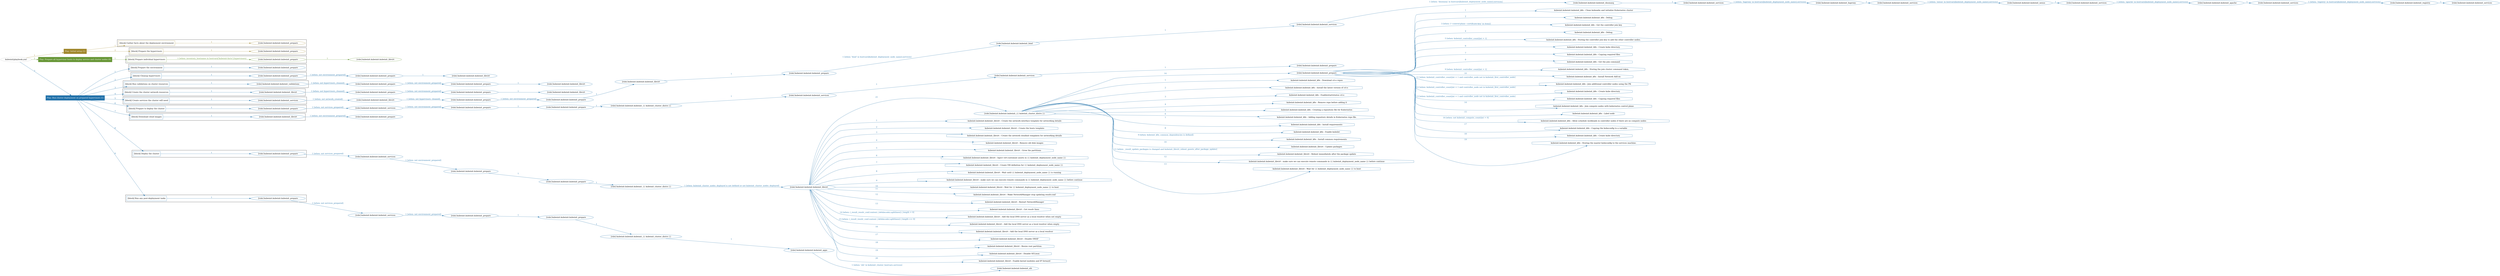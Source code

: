 digraph {
	graph [concentrate=true ordering=in rankdir=LR ratio=fill]
	edge [esep=5 sep=10]
	"kubeinit/playbook.yml" [id=root_node style=dotted]
	play_80ca789e [label="Play: Initial setup (1)" color="#a0872c" fontcolor="#ffffff" id=play_80ca789e shape=box style=filled tooltip=localhost]
	"kubeinit/playbook.yml" -> play_80ca789e [label="1 " color="#a0872c" fontcolor="#a0872c" id=edge_9203c8aa labeltooltip="1 " tooltip="1 "]
	subgraph "kubeinit.kubeinit.kubeinit_prepare" {
		role_d8a72003 [label="[role] kubeinit.kubeinit.kubeinit_prepare" color="#a0872c" id=role_d8a72003 tooltip="kubeinit.kubeinit.kubeinit_prepare"]
	}
	subgraph "kubeinit.kubeinit.kubeinit_prepare" {
		role_ed62eb3b [label="[role] kubeinit.kubeinit.kubeinit_prepare" color="#a0872c" id=role_ed62eb3b tooltip="kubeinit.kubeinit.kubeinit_prepare"]
	}
	subgraph "Play: Initial setup (1)" {
		play_80ca789e -> block_0e4f50cf [label=1 color="#a0872c" fontcolor="#a0872c" id=edge_ad7ae4ea labeltooltip=1 tooltip=1]
		subgraph cluster_block_0e4f50cf {
			block_0e4f50cf [label="[block] Gather facts about the deployment environment" color="#a0872c" id=block_0e4f50cf labeltooltip="Gather facts about the deployment environment" shape=box tooltip="Gather facts about the deployment environment"]
			block_0e4f50cf -> role_d8a72003 [label="1 " color="#a0872c" fontcolor="#a0872c" id=edge_6a31cb5a labeltooltip="1 " tooltip="1 "]
		}
		play_80ca789e -> block_a494d506 [label=2 color="#a0872c" fontcolor="#a0872c" id=edge_f9d05a27 labeltooltip=2 tooltip=2]
		subgraph cluster_block_a494d506 {
			block_a494d506 [label="[block] Prepare the hypervisors" color="#a0872c" id=block_a494d506 labeltooltip="Prepare the hypervisors" shape=box tooltip="Prepare the hypervisors"]
			block_a494d506 -> role_ed62eb3b [label="1 " color="#a0872c" fontcolor="#a0872c" id=edge_b83c82b6 labeltooltip="1 " tooltip="1 "]
		}
	}
	play_a50ec07d [label="Play: Prepare all hypervisor hosts to deploy service and cluster nodes (0)" color="#679636" fontcolor="#ffffff" id=play_a50ec07d shape=box style=filled tooltip="Play: Prepare all hypervisor hosts to deploy service and cluster nodes (0)"]
	"kubeinit/playbook.yml" -> play_a50ec07d [label="2 " color="#679636" fontcolor="#679636" id=edge_af4cff98 labeltooltip="2 " tooltip="2 "]
	subgraph "kubeinit.kubeinit.kubeinit_libvirt" {
		role_b09dcfb4 [label="[role] kubeinit.kubeinit.kubeinit_libvirt" color="#679636" id=role_b09dcfb4 tooltip="kubeinit.kubeinit.kubeinit_libvirt"]
	}
	subgraph "kubeinit.kubeinit.kubeinit_prepare" {
		role_9dcbbef5 [label="[role] kubeinit.kubeinit.kubeinit_prepare" color="#679636" id=role_9dcbbef5 tooltip="kubeinit.kubeinit.kubeinit_prepare"]
		role_9dcbbef5 -> role_b09dcfb4 [label="1 " color="#679636" fontcolor="#679636" id=edge_af568b86 labeltooltip="1 " tooltip="1 "]
	}
	subgraph "Play: Prepare all hypervisor hosts to deploy service and cluster nodes (0)" {
		play_a50ec07d -> block_b7e7ba92 [label=1 color="#679636" fontcolor="#679636" id=edge_5c079e4f labeltooltip=1 tooltip=1]
		subgraph cluster_block_b7e7ba92 {
			block_b7e7ba92 [label="[block] Prepare individual hypervisors" color="#679636" id=block_b7e7ba92 labeltooltip="Prepare individual hypervisors" shape=box tooltip="Prepare individual hypervisors"]
			block_b7e7ba92 -> role_9dcbbef5 [label="1 [when: inventory_hostname in hostvars['kubeinit-facts'].hypervisors]" color="#679636" fontcolor="#679636" id=edge_bd2ad2d6 labeltooltip="1 [when: inventory_hostname in hostvars['kubeinit-facts'].hypervisors]" tooltip="1 [when: inventory_hostname in hostvars['kubeinit-facts'].hypervisors]"]
		}
	}
	play_7e6f5dec [label="Play: Run cluster deployment on prepared hypervisors (1)" color="#2272aa" fontcolor="#ffffff" id=play_7e6f5dec shape=box style=filled tooltip=localhost]
	"kubeinit/playbook.yml" -> play_7e6f5dec [label="3 " color="#2272aa" fontcolor="#2272aa" id=edge_1351bc73 labeltooltip="3 " tooltip="3 "]
	subgraph "kubeinit.kubeinit.kubeinit_prepare" {
		role_46ca828c [label="[role] kubeinit.kubeinit.kubeinit_prepare" color="#2272aa" id=role_46ca828c tooltip="kubeinit.kubeinit.kubeinit_prepare"]
	}
	subgraph "kubeinit.kubeinit.kubeinit_libvirt" {
		role_7959ee69 [label="[role] kubeinit.kubeinit.kubeinit_libvirt" color="#2272aa" id=role_7959ee69 tooltip="kubeinit.kubeinit.kubeinit_libvirt"]
	}
	subgraph "kubeinit.kubeinit.kubeinit_prepare" {
		role_6780b07d [label="[role] kubeinit.kubeinit.kubeinit_prepare" color="#2272aa" id=role_6780b07d tooltip="kubeinit.kubeinit.kubeinit_prepare"]
		role_6780b07d -> role_7959ee69 [label="1 " color="#2272aa" fontcolor="#2272aa" id=edge_993d324e labeltooltip="1 " tooltip="1 "]
	}
	subgraph "kubeinit.kubeinit.kubeinit_prepare" {
		role_4802380f [label="[role] kubeinit.kubeinit.kubeinit_prepare" color="#2272aa" id=role_4802380f tooltip="kubeinit.kubeinit.kubeinit_prepare"]
		role_4802380f -> role_6780b07d [label="1 [when: not environment_prepared]" color="#2272aa" fontcolor="#2272aa" id=edge_96e257de labeltooltip="1 [when: not environment_prepared]" tooltip="1 [when: not environment_prepared]"]
	}
	subgraph "kubeinit.kubeinit.kubeinit_libvirt" {
		role_d077c97a [label="[role] kubeinit.kubeinit.kubeinit_libvirt" color="#2272aa" id=role_d077c97a tooltip="kubeinit.kubeinit.kubeinit_libvirt"]
	}
	subgraph "kubeinit.kubeinit.kubeinit_prepare" {
		role_da19e58c [label="[role] kubeinit.kubeinit.kubeinit_prepare" color="#2272aa" id=role_da19e58c tooltip="kubeinit.kubeinit.kubeinit_prepare"]
		role_da19e58c -> role_d077c97a [label="1 " color="#2272aa" fontcolor="#2272aa" id=edge_b9dda8fd labeltooltip="1 " tooltip="1 "]
	}
	subgraph "kubeinit.kubeinit.kubeinit_prepare" {
		role_2908d90d [label="[role] kubeinit.kubeinit.kubeinit_prepare" color="#2272aa" id=role_2908d90d tooltip="kubeinit.kubeinit.kubeinit_prepare"]
		role_2908d90d -> role_da19e58c [label="1 [when: not environment_prepared]" color="#2272aa" fontcolor="#2272aa" id=edge_4d95495c labeltooltip="1 [when: not environment_prepared]" tooltip="1 [when: not environment_prepared]"]
	}
	subgraph "kubeinit.kubeinit.kubeinit_validations" {
		role_1c9a9895 [label="[role] kubeinit.kubeinit.kubeinit_validations" color="#2272aa" id=role_1c9a9895 tooltip="kubeinit.kubeinit.kubeinit_validations"]
		role_1c9a9895 -> role_2908d90d [label="1 [when: not hypervisors_cleaned]" color="#2272aa" fontcolor="#2272aa" id=edge_429a1769 labeltooltip="1 [when: not hypervisors_cleaned]" tooltip="1 [when: not hypervisors_cleaned]"]
	}
	subgraph "kubeinit.kubeinit.kubeinit_libvirt" {
		role_30e3c01b [label="[role] kubeinit.kubeinit.kubeinit_libvirt" color="#2272aa" id=role_30e3c01b tooltip="kubeinit.kubeinit.kubeinit_libvirt"]
	}
	subgraph "kubeinit.kubeinit.kubeinit_prepare" {
		role_9f93f47a [label="[role] kubeinit.kubeinit.kubeinit_prepare" color="#2272aa" id=role_9f93f47a tooltip="kubeinit.kubeinit.kubeinit_prepare"]
		role_9f93f47a -> role_30e3c01b [label="1 " color="#2272aa" fontcolor="#2272aa" id=edge_1014732c labeltooltip="1 " tooltip="1 "]
	}
	subgraph "kubeinit.kubeinit.kubeinit_prepare" {
		role_cebf837d [label="[role] kubeinit.kubeinit.kubeinit_prepare" color="#2272aa" id=role_cebf837d tooltip="kubeinit.kubeinit.kubeinit_prepare"]
		role_cebf837d -> role_9f93f47a [label="1 [when: not environment_prepared]" color="#2272aa" fontcolor="#2272aa" id=edge_9467eed5 labeltooltip="1 [when: not environment_prepared]" tooltip="1 [when: not environment_prepared]"]
	}
	subgraph "kubeinit.kubeinit.kubeinit_libvirt" {
		role_9cba8b61 [label="[role] kubeinit.kubeinit.kubeinit_libvirt" color="#2272aa" id=role_9cba8b61 tooltip="kubeinit.kubeinit.kubeinit_libvirt"]
		role_9cba8b61 -> role_cebf837d [label="1 [when: not hypervisors_cleaned]" color="#2272aa" fontcolor="#2272aa" id=edge_8a346c50 labeltooltip="1 [when: not hypervisors_cleaned]" tooltip="1 [when: not hypervisors_cleaned]"]
	}
	subgraph "kubeinit.kubeinit.kubeinit_services" {
		role_a990724d [label="[role] kubeinit.kubeinit.kubeinit_services" color="#2272aa" id=role_a990724d tooltip="kubeinit.kubeinit.kubeinit_services"]
	}
	subgraph "kubeinit.kubeinit.kubeinit_registry" {
		role_4083d0dd [label="[role] kubeinit.kubeinit.kubeinit_registry" color="#2272aa" id=role_4083d0dd tooltip="kubeinit.kubeinit.kubeinit_registry"]
		role_4083d0dd -> role_a990724d [label="1 " color="#2272aa" fontcolor="#2272aa" id=edge_74f2886c labeltooltip="1 " tooltip="1 "]
	}
	subgraph "kubeinit.kubeinit.kubeinit_services" {
		role_94af173d [label="[role] kubeinit.kubeinit.kubeinit_services" color="#2272aa" id=role_94af173d tooltip="kubeinit.kubeinit.kubeinit_services"]
		role_94af173d -> role_4083d0dd [label="1 [when: 'registry' in hostvars[kubeinit_deployment_node_name].services]" color="#2272aa" fontcolor="#2272aa" id=edge_01b03b92 labeltooltip="1 [when: 'registry' in hostvars[kubeinit_deployment_node_name].services]" tooltip="1 [when: 'registry' in hostvars[kubeinit_deployment_node_name].services]"]
	}
	subgraph "kubeinit.kubeinit.kubeinit_apache" {
		role_e9e049a8 [label="[role] kubeinit.kubeinit.kubeinit_apache" color="#2272aa" id=role_e9e049a8 tooltip="kubeinit.kubeinit.kubeinit_apache"]
		role_e9e049a8 -> role_94af173d [label="1 " color="#2272aa" fontcolor="#2272aa" id=edge_6f8e1054 labeltooltip="1 " tooltip="1 "]
	}
	subgraph "kubeinit.kubeinit.kubeinit_services" {
		role_3bd4d8ce [label="[role] kubeinit.kubeinit.kubeinit_services" color="#2272aa" id=role_3bd4d8ce tooltip="kubeinit.kubeinit.kubeinit_services"]
		role_3bd4d8ce -> role_e9e049a8 [label="1 [when: 'apache' in hostvars[kubeinit_deployment_node_name].services]" color="#2272aa" fontcolor="#2272aa" id=edge_5a029155 labeltooltip="1 [when: 'apache' in hostvars[kubeinit_deployment_node_name].services]" tooltip="1 [when: 'apache' in hostvars[kubeinit_deployment_node_name].services]"]
	}
	subgraph "kubeinit.kubeinit.kubeinit_nexus" {
		role_43ba4428 [label="[role] kubeinit.kubeinit.kubeinit_nexus" color="#2272aa" id=role_43ba4428 tooltip="kubeinit.kubeinit.kubeinit_nexus"]
		role_43ba4428 -> role_3bd4d8ce [label="1 " color="#2272aa" fontcolor="#2272aa" id=edge_99f038eb labeltooltip="1 " tooltip="1 "]
	}
	subgraph "kubeinit.kubeinit.kubeinit_services" {
		role_c1dbee70 [label="[role] kubeinit.kubeinit.kubeinit_services" color="#2272aa" id=role_c1dbee70 tooltip="kubeinit.kubeinit.kubeinit_services"]
		role_c1dbee70 -> role_43ba4428 [label="1 [when: 'nexus' in hostvars[kubeinit_deployment_node_name].services]" color="#2272aa" fontcolor="#2272aa" id=edge_b14ffd47 labeltooltip="1 [when: 'nexus' in hostvars[kubeinit_deployment_node_name].services]" tooltip="1 [when: 'nexus' in hostvars[kubeinit_deployment_node_name].services]"]
	}
	subgraph "kubeinit.kubeinit.kubeinit_haproxy" {
		role_e9edf731 [label="[role] kubeinit.kubeinit.kubeinit_haproxy" color="#2272aa" id=role_e9edf731 tooltip="kubeinit.kubeinit.kubeinit_haproxy"]
		role_e9edf731 -> role_c1dbee70 [label="1 " color="#2272aa" fontcolor="#2272aa" id=edge_9091be56 labeltooltip="1 " tooltip="1 "]
	}
	subgraph "kubeinit.kubeinit.kubeinit_services" {
		role_496e7c9f [label="[role] kubeinit.kubeinit.kubeinit_services" color="#2272aa" id=role_496e7c9f tooltip="kubeinit.kubeinit.kubeinit_services"]
		role_496e7c9f -> role_e9edf731 [label="1 [when: 'haproxy' in hostvars[kubeinit_deployment_node_name].services]" color="#2272aa" fontcolor="#2272aa" id=edge_f65fe3c8 labeltooltip="1 [when: 'haproxy' in hostvars[kubeinit_deployment_node_name].services]" tooltip="1 [when: 'haproxy' in hostvars[kubeinit_deployment_node_name].services]"]
	}
	subgraph "kubeinit.kubeinit.kubeinit_dnsmasq" {
		role_2826e360 [label="[role] kubeinit.kubeinit.kubeinit_dnsmasq" color="#2272aa" id=role_2826e360 tooltip="kubeinit.kubeinit.kubeinit_dnsmasq"]
		role_2826e360 -> role_496e7c9f [label="1 " color="#2272aa" fontcolor="#2272aa" id=edge_ac4dbe36 labeltooltip="1 " tooltip="1 "]
	}
	subgraph "kubeinit.kubeinit.kubeinit_services" {
		role_7397ccd7 [label="[role] kubeinit.kubeinit.kubeinit_services" color="#2272aa" id=role_7397ccd7 tooltip="kubeinit.kubeinit.kubeinit_services"]
		role_7397ccd7 -> role_2826e360 [label="1 [when: 'dnsmasq' in hostvars[kubeinit_deployment_node_name].services]" color="#2272aa" fontcolor="#2272aa" id=edge_8db0f526 labeltooltip="1 [when: 'dnsmasq' in hostvars[kubeinit_deployment_node_name].services]" tooltip="1 [when: 'dnsmasq' in hostvars[kubeinit_deployment_node_name].services]"]
	}
	subgraph "kubeinit.kubeinit.kubeinit_bind" {
		role_0fc9285e [label="[role] kubeinit.kubeinit.kubeinit_bind" color="#2272aa" id=role_0fc9285e tooltip="kubeinit.kubeinit.kubeinit_bind"]
		role_0fc9285e -> role_7397ccd7 [label="1 " color="#2272aa" fontcolor="#2272aa" id=edge_38d9dfa2 labeltooltip="1 " tooltip="1 "]
	}
	subgraph "kubeinit.kubeinit.kubeinit_prepare" {
		role_c3ddbf0f [label="[role] kubeinit.kubeinit.kubeinit_prepare" color="#2272aa" id=role_c3ddbf0f tooltip="kubeinit.kubeinit.kubeinit_prepare"]
		role_c3ddbf0f -> role_0fc9285e [label="1 [when: 'bind' in hostvars[kubeinit_deployment_node_name].services]" color="#2272aa" fontcolor="#2272aa" id=edge_543c3c9f labeltooltip="1 [when: 'bind' in hostvars[kubeinit_deployment_node_name].services]" tooltip="1 [when: 'bind' in hostvars[kubeinit_deployment_node_name].services]"]
	}
	subgraph "kubeinit.kubeinit.kubeinit_libvirt" {
		role_7bbf303f [label="[role] kubeinit.kubeinit.kubeinit_libvirt" color="#2272aa" id=role_7bbf303f tooltip="kubeinit.kubeinit.kubeinit_libvirt"]
		role_7bbf303f -> role_c3ddbf0f [label="1 " color="#2272aa" fontcolor="#2272aa" id=edge_94a4333a labeltooltip="1 " tooltip="1 "]
	}
	subgraph "kubeinit.kubeinit.kubeinit_prepare" {
		role_7adee854 [label="[role] kubeinit.kubeinit.kubeinit_prepare" color="#2272aa" id=role_7adee854 tooltip="kubeinit.kubeinit.kubeinit_prepare"]
		role_7adee854 -> role_7bbf303f [label="1 " color="#2272aa" fontcolor="#2272aa" id=edge_e051c2ec labeltooltip="1 " tooltip="1 "]
	}
	subgraph "kubeinit.kubeinit.kubeinit_prepare" {
		role_ee33bf01 [label="[role] kubeinit.kubeinit.kubeinit_prepare" color="#2272aa" id=role_ee33bf01 tooltip="kubeinit.kubeinit.kubeinit_prepare"]
		role_ee33bf01 -> role_7adee854 [label="1 [when: not environment_prepared]" color="#2272aa" fontcolor="#2272aa" id=edge_496cf95b labeltooltip="1 [when: not environment_prepared]" tooltip="1 [when: not environment_prepared]"]
	}
	subgraph "kubeinit.kubeinit.kubeinit_libvirt" {
		role_200513a6 [label="[role] kubeinit.kubeinit.kubeinit_libvirt" color="#2272aa" id=role_200513a6 tooltip="kubeinit.kubeinit.kubeinit_libvirt"]
		role_200513a6 -> role_ee33bf01 [label="1 [when: not hypervisors_cleaned]" color="#2272aa" fontcolor="#2272aa" id=edge_b0e7d1a7 labeltooltip="1 [when: not hypervisors_cleaned]" tooltip="1 [when: not hypervisors_cleaned]"]
	}
	subgraph "kubeinit.kubeinit.kubeinit_services" {
		role_bb6726eb [label="[role] kubeinit.kubeinit.kubeinit_services" color="#2272aa" id=role_bb6726eb tooltip="kubeinit.kubeinit.kubeinit_services"]
		role_bb6726eb -> role_200513a6 [label="1 [when: not network_created]" color="#2272aa" fontcolor="#2272aa" id=edge_eb307a36 labeltooltip="1 [when: not network_created]" tooltip="1 [when: not network_created]"]
	}
	subgraph "kubeinit.kubeinit.kubeinit_prepare" {
		role_8b878891 [label="[role] kubeinit.kubeinit.kubeinit_prepare" color="#2272aa" id=role_8b878891 tooltip="kubeinit.kubeinit.kubeinit_prepare"]
	}
	subgraph "kubeinit.kubeinit.kubeinit_services" {
		role_d2bae5aa [label="[role] kubeinit.kubeinit.kubeinit_services" color="#2272aa" id=role_d2bae5aa tooltip="kubeinit.kubeinit.kubeinit_services"]
		role_d2bae5aa -> role_8b878891 [label="1 " color="#2272aa" fontcolor="#2272aa" id=edge_7e89db68 labeltooltip="1 " tooltip="1 "]
	}
	subgraph "kubeinit.kubeinit.kubeinit_services" {
		role_5c5acfff [label="[role] kubeinit.kubeinit.kubeinit_services" color="#2272aa" id=role_5c5acfff tooltip="kubeinit.kubeinit.kubeinit_services"]
		role_5c5acfff -> role_d2bae5aa [label="1 " color="#2272aa" fontcolor="#2272aa" id=edge_62a4543d labeltooltip="1 " tooltip="1 "]
	}
	subgraph "kubeinit.kubeinit.kubeinit_{{ kubeinit_cluster_distro }}" {
		role_65155c2a [label="[role] kubeinit.kubeinit.kubeinit_{{ kubeinit_cluster_distro }}" color="#2272aa" id=role_65155c2a tooltip="kubeinit.kubeinit.kubeinit_{{ kubeinit_cluster_distro }}"]
		role_65155c2a -> role_5c5acfff [label="1 " color="#2272aa" fontcolor="#2272aa" id=edge_b2a05724 labeltooltip="1 " tooltip="1 "]
	}
	subgraph "kubeinit.kubeinit.kubeinit_prepare" {
		role_ddb453e7 [label="[role] kubeinit.kubeinit.kubeinit_prepare" color="#2272aa" id=role_ddb453e7 tooltip="kubeinit.kubeinit.kubeinit_prepare"]
		role_ddb453e7 -> role_65155c2a [label="1 " color="#2272aa" fontcolor="#2272aa" id=edge_66944058 labeltooltip="1 " tooltip="1 "]
	}
	subgraph "kubeinit.kubeinit.kubeinit_prepare" {
		role_9729fcbe [label="[role] kubeinit.kubeinit.kubeinit_prepare" color="#2272aa" id=role_9729fcbe tooltip="kubeinit.kubeinit.kubeinit_prepare"]
		role_9729fcbe -> role_ddb453e7 [label="1 " color="#2272aa" fontcolor="#2272aa" id=edge_c8339b90 labeltooltip="1 " tooltip="1 "]
	}
	subgraph "kubeinit.kubeinit.kubeinit_services" {
		role_22074e17 [label="[role] kubeinit.kubeinit.kubeinit_services" color="#2272aa" id=role_22074e17 tooltip="kubeinit.kubeinit.kubeinit_services"]
		role_22074e17 -> role_9729fcbe [label="1 [when: not environment_prepared]" color="#2272aa" fontcolor="#2272aa" id=edge_151e187b labeltooltip="1 [when: not environment_prepared]" tooltip="1 [when: not environment_prepared]"]
	}
	subgraph "kubeinit.kubeinit.kubeinit_prepare" {
		role_39bb095c [label="[role] kubeinit.kubeinit.kubeinit_prepare" color="#2272aa" id=role_39bb095c tooltip="kubeinit.kubeinit.kubeinit_prepare"]
		role_39bb095c -> role_22074e17 [label="1 [when: not services_prepared]" color="#2272aa" fontcolor="#2272aa" id=edge_1959f633 labeltooltip="1 [when: not services_prepared]" tooltip="1 [when: not services_prepared]"]
	}
	subgraph "kubeinit.kubeinit.kubeinit_prepare" {
		role_b3ab6fd1 [label="[role] kubeinit.kubeinit.kubeinit_prepare" color="#2272aa" id=role_b3ab6fd1 tooltip="kubeinit.kubeinit.kubeinit_prepare"]
	}
	subgraph "kubeinit.kubeinit.kubeinit_libvirt" {
		role_687fc7b1 [label="[role] kubeinit.kubeinit.kubeinit_libvirt" color="#2272aa" id=role_687fc7b1 tooltip="kubeinit.kubeinit.kubeinit_libvirt"]
		role_687fc7b1 -> role_b3ab6fd1 [label="1 [when: not environment_prepared]" color="#2272aa" fontcolor="#2272aa" id=edge_012eb5e9 labeltooltip="1 [when: not environment_prepared]" tooltip="1 [when: not environment_prepared]"]
	}
	subgraph "kubeinit.kubeinit.kubeinit_prepare" {
		role_2f6d9e47 [label="[role] kubeinit.kubeinit.kubeinit_prepare" color="#2272aa" id=role_2f6d9e47 tooltip="kubeinit.kubeinit.kubeinit_prepare"]
		task_bab79633 [label="kubeinit.kubeinit.kubeinit_k8s : Clean kubeadm and initialize Kubernetes cluster" color="#2272aa" id=task_bab79633 shape=octagon tooltip="kubeinit.kubeinit.kubeinit_k8s : Clean kubeadm and initialize Kubernetes cluster"]
		role_2f6d9e47 -> task_bab79633 [label="1 " color="#2272aa" fontcolor="#2272aa" id=edge_a4851b17 labeltooltip="1 " tooltip="1 "]
		task_ba29d66d [label="kubeinit.kubeinit.kubeinit_k8s : Debug" color="#2272aa" id=task_ba29d66d shape=octagon tooltip="kubeinit.kubeinit.kubeinit_k8s : Debug"]
		role_2f6d9e47 -> task_ba29d66d [label="2 " color="#2272aa" fontcolor="#2272aa" id=edge_5695d3cc labeltooltip="2 " tooltip="2 "]
		task_b48103bd [label="kubeinit.kubeinit.kubeinit_k8s : Get the controller join key" color="#2272aa" id=task_b48103bd shape=octagon tooltip="kubeinit.kubeinit.kubeinit_k8s : Get the controller join key"]
		role_2f6d9e47 -> task_b48103bd [label="3 [when: ('--control-plane --certificate-key' in item)]" color="#2272aa" fontcolor="#2272aa" id=edge_ecb8f925 labeltooltip="3 [when: ('--control-plane --certificate-key' in item)]" tooltip="3 [when: ('--control-plane --certificate-key' in item)]"]
		task_52154fae [label="kubeinit.kubeinit.kubeinit_k8s : Debug" color="#2272aa" id=task_52154fae shape=octagon tooltip="kubeinit.kubeinit.kubeinit_k8s : Debug"]
		role_2f6d9e47 -> task_52154fae [label="4 " color="#2272aa" fontcolor="#2272aa" id=edge_02f37822 labeltooltip="4 " tooltip="4 "]
		task_4f5eb973 [label="kubeinit.kubeinit.kubeinit_k8s : Storing the controller join key to add the other controller nodes." color="#2272aa" id=task_4f5eb973 shape=octagon tooltip="kubeinit.kubeinit.kubeinit_k8s : Storing the controller join key to add the other controller nodes."]
		role_2f6d9e47 -> task_4f5eb973 [label="5 [when: kubeinit_controller_count|int > 1]" color="#2272aa" fontcolor="#2272aa" id=edge_39c760af labeltooltip="5 [when: kubeinit_controller_count|int > 1]" tooltip="5 [when: kubeinit_controller_count|int > 1]"]
		task_c9b49576 [label="kubeinit.kubeinit.kubeinit_k8s : Create kube directory" color="#2272aa" id=task_c9b49576 shape=octagon tooltip="kubeinit.kubeinit.kubeinit_k8s : Create kube directory"]
		role_2f6d9e47 -> task_c9b49576 [label="6 " color="#2272aa" fontcolor="#2272aa" id=edge_3474a96b labeltooltip="6 " tooltip="6 "]
		task_090991a5 [label="kubeinit.kubeinit.kubeinit_k8s : Copying required files" color="#2272aa" id=task_090991a5 shape=octagon tooltip="kubeinit.kubeinit.kubeinit_k8s : Copying required files"]
		role_2f6d9e47 -> task_090991a5 [label="7 " color="#2272aa" fontcolor="#2272aa" id=edge_198645bd labeltooltip="7 " tooltip="7 "]
		task_857e2b00 [label="kubeinit.kubeinit.kubeinit_k8s : Get the join command" color="#2272aa" id=task_857e2b00 shape=octagon tooltip="kubeinit.kubeinit.kubeinit_k8s : Get the join command"]
		role_2f6d9e47 -> task_857e2b00 [label="8 " color="#2272aa" fontcolor="#2272aa" id=edge_d417e428 labeltooltip="8 " tooltip="8 "]
		task_142a64d1 [label="kubeinit.kubeinit.kubeinit_k8s : Storing the join cluster command token." color="#2272aa" id=task_142a64d1 shape=octagon tooltip="kubeinit.kubeinit.kubeinit_k8s : Storing the join cluster command token."]
		role_2f6d9e47 -> task_142a64d1 [label="9 [when: kubeinit_controller_count|int > 1]" color="#2272aa" fontcolor="#2272aa" id=edge_65cb5d1d labeltooltip="9 [when: kubeinit_controller_count|int > 1]" tooltip="9 [when: kubeinit_controller_count|int > 1]"]
		task_e6923f67 [label="kubeinit.kubeinit.kubeinit_k8s : Install Network Add-on" color="#2272aa" id=task_e6923f67 shape=octagon tooltip="kubeinit.kubeinit.kubeinit_k8s : Install Network Add-on"]
		role_2f6d9e47 -> task_e6923f67 [label="10 " color="#2272aa" fontcolor="#2272aa" id=edge_c8bc7ca7 labeltooltip="10 " tooltip="10 "]
		task_e40c25d2 [label="kubeinit.kubeinit.kubeinit_k8s : Join additional controller nodes using the PK" color="#2272aa" id=task_e40c25d2 shape=octagon tooltip="kubeinit.kubeinit.kubeinit_k8s : Join additional controller nodes using the PK"]
		role_2f6d9e47 -> task_e40c25d2 [label="11 [when: kubeinit_controller_count|int > 1 and controller_node not in kubeinit_first_controller_node]" color="#2272aa" fontcolor="#2272aa" id=edge_5ebd291c labeltooltip="11 [when: kubeinit_controller_count|int > 1 and controller_node not in kubeinit_first_controller_node]" tooltip="11 [when: kubeinit_controller_count|int > 1 and controller_node not in kubeinit_first_controller_node]"]
		task_6640ede6 [label="kubeinit.kubeinit.kubeinit_k8s : Create kube directory" color="#2272aa" id=task_6640ede6 shape=octagon tooltip="kubeinit.kubeinit.kubeinit_k8s : Create kube directory"]
		role_2f6d9e47 -> task_6640ede6 [label="12 [when: kubeinit_controller_count|int > 1 and controller_node not in kubeinit_first_controller_node]" color="#2272aa" fontcolor="#2272aa" id=edge_82d87502 labeltooltip="12 [when: kubeinit_controller_count|int > 1 and controller_node not in kubeinit_first_controller_node]" tooltip="12 [when: kubeinit_controller_count|int > 1 and controller_node not in kubeinit_first_controller_node]"]
		task_6b7ece32 [label="kubeinit.kubeinit.kubeinit_k8s : Copying required files" color="#2272aa" id=task_6b7ece32 shape=octagon tooltip="kubeinit.kubeinit.kubeinit_k8s : Copying required files"]
		role_2f6d9e47 -> task_6b7ece32 [label="13 [when: kubeinit_controller_count|int > 1 and controller_node not in kubeinit_first_controller_node]" color="#2272aa" fontcolor="#2272aa" id=edge_ae30a907 labeltooltip="13 [when: kubeinit_controller_count|int > 1 and controller_node not in kubeinit_first_controller_node]" tooltip="13 [when: kubeinit_controller_count|int > 1 and controller_node not in kubeinit_first_controller_node]"]
		task_5432f27b [label="kubeinit.kubeinit.kubeinit_k8s : Join compute nodes with kubernetes control plane" color="#2272aa" id=task_5432f27b shape=octagon tooltip="kubeinit.kubeinit.kubeinit_k8s : Join compute nodes with kubernetes control plane"]
		role_2f6d9e47 -> task_5432f27b [label="14 " color="#2272aa" fontcolor="#2272aa" id=edge_bac4c6d0 labeltooltip="14 " tooltip="14 "]
		task_292f67a0 [label="kubeinit.kubeinit.kubeinit_k8s : Label node" color="#2272aa" id=task_292f67a0 shape=octagon tooltip="kubeinit.kubeinit.kubeinit_k8s : Label node"]
		role_2f6d9e47 -> task_292f67a0 [label="15 " color="#2272aa" fontcolor="#2272aa" id=edge_21f0e0c7 labeltooltip="15 " tooltip="15 "]
		task_a550caf6 [label="kubeinit.kubeinit.kubeinit_k8s : Allow schedule workloads in controller nodes if there are no compute nodes" color="#2272aa" id=task_a550caf6 shape=octagon tooltip="kubeinit.kubeinit.kubeinit_k8s : Allow schedule workloads in controller nodes if there are no compute nodes"]
		role_2f6d9e47 -> task_a550caf6 [label="16 [when: not kubeinit_compute_count|int > 0]" color="#2272aa" fontcolor="#2272aa" id=edge_9f882b42 labeltooltip="16 [when: not kubeinit_compute_count|int > 0]" tooltip="16 [when: not kubeinit_compute_count|int > 0]"]
		task_5cce02d0 [label="kubeinit.kubeinit.kubeinit_k8s : Copying the kubeconfig to a variable" color="#2272aa" id=task_5cce02d0 shape=octagon tooltip="kubeinit.kubeinit.kubeinit_k8s : Copying the kubeconfig to a variable"]
		role_2f6d9e47 -> task_5cce02d0 [label="17 " color="#2272aa" fontcolor="#2272aa" id=edge_c4db55b4 labeltooltip="17 " tooltip="17 "]
		task_524d22cb [label="kubeinit.kubeinit.kubeinit_k8s : Create kube directory" color="#2272aa" id=task_524d22cb shape=octagon tooltip="kubeinit.kubeinit.kubeinit_k8s : Create kube directory"]
		role_2f6d9e47 -> task_524d22cb [label="18 " color="#2272aa" fontcolor="#2272aa" id=edge_7f9288f8 labeltooltip="18 " tooltip="18 "]
		task_f2b0743f [label="kubeinit.kubeinit.kubeinit_k8s : Storing the master kubeconfig to the services machine." color="#2272aa" id=task_f2b0743f shape=octagon tooltip="kubeinit.kubeinit.kubeinit_k8s : Storing the master kubeconfig to the services machine."]
		role_2f6d9e47 -> task_f2b0743f [label="19 " color="#2272aa" fontcolor="#2272aa" id=edge_1439c082 labeltooltip="19 " tooltip="19 "]
	}
	subgraph "kubeinit.kubeinit.kubeinit_{{ kubeinit_cluster_distro }}" {
		role_959dbc95 [label="[role] kubeinit.kubeinit.kubeinit_{{ kubeinit_cluster_distro }}" color="#2272aa" id=role_959dbc95 tooltip="kubeinit.kubeinit.kubeinit_{{ kubeinit_cluster_distro }}"]
		task_02dae3f1 [label="kubeinit.kubeinit.kubeinit_k8s : Download cri-o repos" color="#2272aa" id=task_02dae3f1 shape=octagon tooltip="kubeinit.kubeinit.kubeinit_k8s : Download cri-o repos"]
		role_959dbc95 -> task_02dae3f1 [label="1 " color="#2272aa" fontcolor="#2272aa" id=edge_c7b7fd11 labeltooltip="1 " tooltip="1 "]
		task_2dfcf24f [label="kubeinit.kubeinit.kubeinit_k8s : Install the latest version of cri-o" color="#2272aa" id=task_2dfcf24f shape=octagon tooltip="kubeinit.kubeinit.kubeinit_k8s : Install the latest version of cri-o"]
		role_959dbc95 -> task_2dfcf24f [label="2 " color="#2272aa" fontcolor="#2272aa" id=edge_870f36c3 labeltooltip="2 " tooltip="2 "]
		task_0649982e [label="kubeinit.kubeinit.kubeinit_k8s : Enable/start/status cri-o" color="#2272aa" id=task_0649982e shape=octagon tooltip="kubeinit.kubeinit.kubeinit_k8s : Enable/start/status cri-o"]
		role_959dbc95 -> task_0649982e [label="3 " color="#2272aa" fontcolor="#2272aa" id=edge_5c4a3849 labeltooltip="3 " tooltip="3 "]
		task_9264de12 [label="kubeinit.kubeinit.kubeinit_k8s : Remove repo before adding it" color="#2272aa" id=task_9264de12 shape=octagon tooltip="kubeinit.kubeinit.kubeinit_k8s : Remove repo before adding it"]
		role_959dbc95 -> task_9264de12 [label="4 " color="#2272aa" fontcolor="#2272aa" id=edge_ea250fde labeltooltip="4 " tooltip="4 "]
		task_e0c064a5 [label="kubeinit.kubeinit.kubeinit_k8s : Creating a repository file for Kubernetes" color="#2272aa" id=task_e0c064a5 shape=octagon tooltip="kubeinit.kubeinit.kubeinit_k8s : Creating a repository file for Kubernetes"]
		role_959dbc95 -> task_e0c064a5 [label="5 " color="#2272aa" fontcolor="#2272aa" id=edge_76df016e labeltooltip="5 " tooltip="5 "]
		task_c0bea110 [label="kubeinit.kubeinit.kubeinit_k8s : Adding repository details in Kubernetes repo file." color="#2272aa" id=task_c0bea110 shape=octagon tooltip="kubeinit.kubeinit.kubeinit_k8s : Adding repository details in Kubernetes repo file."]
		role_959dbc95 -> task_c0bea110 [label="6 " color="#2272aa" fontcolor="#2272aa" id=edge_efa162f1 labeltooltip="6 " tooltip="6 "]
		task_11f33446 [label="kubeinit.kubeinit.kubeinit_k8s : Install requirements" color="#2272aa" id=task_11f33446 shape=octagon tooltip="kubeinit.kubeinit.kubeinit_k8s : Install requirements"]
		role_959dbc95 -> task_11f33446 [label="7 " color="#2272aa" fontcolor="#2272aa" id=edge_f16ba2fb labeltooltip="7 " tooltip="7 "]
		task_c1b62432 [label="kubeinit.kubeinit.kubeinit_k8s : Enable kubelet" color="#2272aa" id=task_c1b62432 shape=octagon tooltip="kubeinit.kubeinit.kubeinit_k8s : Enable kubelet"]
		role_959dbc95 -> task_c1b62432 [label="8 " color="#2272aa" fontcolor="#2272aa" id=edge_9f2c5667 labeltooltip="8 " tooltip="8 "]
		task_75c3f9c1 [label="kubeinit.kubeinit.kubeinit_k8s : Install common requirements" color="#2272aa" id=task_75c3f9c1 shape=octagon tooltip="kubeinit.kubeinit.kubeinit_k8s : Install common requirements"]
		role_959dbc95 -> task_75c3f9c1 [label="9 [when: kubeinit_k8s_common_dependencies is defined]" color="#2272aa" fontcolor="#2272aa" id=edge_73013288 labeltooltip="9 [when: kubeinit_k8s_common_dependencies is defined]" tooltip="9 [when: kubeinit_k8s_common_dependencies is defined]"]
		task_4e4c38e9 [label="kubeinit.kubeinit.kubeinit_libvirt : Update packages" color="#2272aa" id=task_4e4c38e9 shape=octagon tooltip="kubeinit.kubeinit.kubeinit_libvirt : Update packages"]
		role_959dbc95 -> task_4e4c38e9 [label="10 " color="#2272aa" fontcolor="#2272aa" id=edge_062d1a03 labeltooltip="10 " tooltip="10 "]
		task_2b2794d0 [label="kubeinit.kubeinit.kubeinit_libvirt : Reboot immediately after the package update" color="#2272aa" id=task_2b2794d0 shape=octagon tooltip="kubeinit.kubeinit.kubeinit_libvirt : Reboot immediately after the package update"]
		role_959dbc95 -> task_2b2794d0 [label="11 [when: _result_update_packages is changed and kubeinit_libvirt_reboot_guests_after_package_update]" color="#2272aa" fontcolor="#2272aa" id=edge_5fc9aac7 labeltooltip="11 [when: _result_update_packages is changed and kubeinit_libvirt_reboot_guests_after_package_update]" tooltip="11 [when: _result_update_packages is changed and kubeinit_libvirt_reboot_guests_after_package_update]"]
		task_0847c58b [label="kubeinit.kubeinit.kubeinit_libvirt : make sure we can execute remote commands in {{ kubeinit_deployment_node_name }} before continue" color="#2272aa" id=task_0847c58b shape=octagon tooltip="kubeinit.kubeinit.kubeinit_libvirt : make sure we can execute remote commands in {{ kubeinit_deployment_node_name }} before continue"]
		role_959dbc95 -> task_0847c58b [label="12 " color="#2272aa" fontcolor="#2272aa" id=edge_891e3b90 labeltooltip="12 " tooltip="12 "]
		task_a053b4ee [label="kubeinit.kubeinit.kubeinit_libvirt : Wait for {{ kubeinit_deployment_node_name }} to boot" color="#2272aa" id=task_a053b4ee shape=octagon tooltip="kubeinit.kubeinit.kubeinit_libvirt : Wait for {{ kubeinit_deployment_node_name }} to boot"]
		role_959dbc95 -> task_a053b4ee [label="13 " color="#2272aa" fontcolor="#2272aa" id=edge_6c91e897 labeltooltip="13 " tooltip="13 "]
		role_959dbc95 -> role_2f6d9e47 [label="14 " color="#2272aa" fontcolor="#2272aa" id=edge_354ef2ff labeltooltip="14 " tooltip="14 "]
	}
	subgraph "kubeinit.kubeinit.kubeinit_libvirt" {
		role_8ba84c8b [label="[role] kubeinit.kubeinit.kubeinit_libvirt" color="#2272aa" id=role_8ba84c8b tooltip="kubeinit.kubeinit.kubeinit_libvirt"]
		task_f6c51c4f [label="kubeinit.kubeinit.kubeinit_libvirt : Create the network interface template for networking details" color="#2272aa" id=task_f6c51c4f shape=octagon tooltip="kubeinit.kubeinit.kubeinit_libvirt : Create the network interface template for networking details"]
		role_8ba84c8b -> task_f6c51c4f [label="1 " color="#2272aa" fontcolor="#2272aa" id=edge_b6dfe7a0 labeltooltip="1 " tooltip="1 "]
		task_c76c3cd8 [label="kubeinit.kubeinit.kubeinit_libvirt : Create the hosts template" color="#2272aa" id=task_c76c3cd8 shape=octagon tooltip="kubeinit.kubeinit.kubeinit_libvirt : Create the hosts template"]
		role_8ba84c8b -> task_c76c3cd8 [label="2 " color="#2272aa" fontcolor="#2272aa" id=edge_bdfdd218 labeltooltip="2 " tooltip="2 "]
		task_a7952dbe [label="kubeinit.kubeinit.kubeinit_libvirt : Create the network cloudinit templates for networking details" color="#2272aa" id=task_a7952dbe shape=octagon tooltip="kubeinit.kubeinit.kubeinit_libvirt : Create the network cloudinit templates for networking details"]
		role_8ba84c8b -> task_a7952dbe [label="3 " color="#2272aa" fontcolor="#2272aa" id=edge_ebfe0ae7 labeltooltip="3 " tooltip="3 "]
		task_2c76566e [label="kubeinit.kubeinit.kubeinit_libvirt : Remove old disk images" color="#2272aa" id=task_2c76566e shape=octagon tooltip="kubeinit.kubeinit.kubeinit_libvirt : Remove old disk images"]
		role_8ba84c8b -> task_2c76566e [label="4 " color="#2272aa" fontcolor="#2272aa" id=edge_0f440281 labeltooltip="4 " tooltip="4 "]
		task_331c6cdb [label="kubeinit.kubeinit.kubeinit_libvirt : Grow the partitions" color="#2272aa" id=task_331c6cdb shape=octagon tooltip="kubeinit.kubeinit.kubeinit_libvirt : Grow the partitions"]
		role_8ba84c8b -> task_331c6cdb [label="5 " color="#2272aa" fontcolor="#2272aa" id=edge_4728a8d4 labeltooltip="5 " tooltip="5 "]
		task_4bc878c7 [label="kubeinit.kubeinit.kubeinit_libvirt : Inject virt-customize assets in {{ kubeinit_deployment_node_name }}" color="#2272aa" id=task_4bc878c7 shape=octagon tooltip="kubeinit.kubeinit.kubeinit_libvirt : Inject virt-customize assets in {{ kubeinit_deployment_node_name }}"]
		role_8ba84c8b -> task_4bc878c7 [label="6 " color="#2272aa" fontcolor="#2272aa" id=edge_5a92f88e labeltooltip="6 " tooltip="6 "]
		task_ed2e5129 [label="kubeinit.kubeinit.kubeinit_libvirt : Create VM definition for {{ kubeinit_deployment_node_name }}" color="#2272aa" id=task_ed2e5129 shape=octagon tooltip="kubeinit.kubeinit.kubeinit_libvirt : Create VM definition for {{ kubeinit_deployment_node_name }}"]
		role_8ba84c8b -> task_ed2e5129 [label="7 " color="#2272aa" fontcolor="#2272aa" id=edge_8b78d044 labeltooltip="7 " tooltip="7 "]
		task_d549618f [label="kubeinit.kubeinit.kubeinit_libvirt : Wait until {{ kubeinit_deployment_node_name }} is running" color="#2272aa" id=task_d549618f shape=octagon tooltip="kubeinit.kubeinit.kubeinit_libvirt : Wait until {{ kubeinit_deployment_node_name }} is running"]
		role_8ba84c8b -> task_d549618f [label="8 " color="#2272aa" fontcolor="#2272aa" id=edge_febb7785 labeltooltip="8 " tooltip="8 "]
		task_4748fbd6 [label="kubeinit.kubeinit.kubeinit_libvirt : make sure we can execute remote commands in {{ kubeinit_deployment_node_name }} before continue" color="#2272aa" id=task_4748fbd6 shape=octagon tooltip="kubeinit.kubeinit.kubeinit_libvirt : make sure we can execute remote commands in {{ kubeinit_deployment_node_name }} before continue"]
		role_8ba84c8b -> task_4748fbd6 [label="9 " color="#2272aa" fontcolor="#2272aa" id=edge_3109cc51 labeltooltip="9 " tooltip="9 "]
		task_2d1c773c [label="kubeinit.kubeinit.kubeinit_libvirt : Wait for {{ kubeinit_deployment_node_name }} to boot" color="#2272aa" id=task_2d1c773c shape=octagon tooltip="kubeinit.kubeinit.kubeinit_libvirt : Wait for {{ kubeinit_deployment_node_name }} to boot"]
		role_8ba84c8b -> task_2d1c773c [label="10 " color="#2272aa" fontcolor="#2272aa" id=edge_764bc0b7 labeltooltip="10 " tooltip="10 "]
		task_ea1e21f2 [label="kubeinit.kubeinit.kubeinit_libvirt : Make NetworkManager stop updating resolv.conf" color="#2272aa" id=task_ea1e21f2 shape=octagon tooltip="kubeinit.kubeinit.kubeinit_libvirt : Make NetworkManager stop updating resolv.conf"]
		role_8ba84c8b -> task_ea1e21f2 [label="11 " color="#2272aa" fontcolor="#2272aa" id=edge_26f60158 labeltooltip="11 " tooltip="11 "]
		task_4066d302 [label="kubeinit.kubeinit.kubeinit_libvirt : Restart NetworkManager" color="#2272aa" id=task_4066d302 shape=octagon tooltip="kubeinit.kubeinit.kubeinit_libvirt : Restart NetworkManager"]
		role_8ba84c8b -> task_4066d302 [label="12 " color="#2272aa" fontcolor="#2272aa" id=edge_1ba7c037 labeltooltip="12 " tooltip="12 "]
		task_94e10a8b [label="kubeinit.kubeinit.kubeinit_libvirt : Get resolv lines" color="#2272aa" id=task_94e10a8b shape=octagon tooltip="kubeinit.kubeinit.kubeinit_libvirt : Get resolv lines"]
		role_8ba84c8b -> task_94e10a8b [label="13 " color="#2272aa" fontcolor="#2272aa" id=edge_7af5edf6 labeltooltip="13 " tooltip="13 "]
		task_1ab47e6c [label="kubeinit.kubeinit.kubeinit_libvirt : Add the local DNS server as a local resolver when not empty" color="#2272aa" id=task_1ab47e6c shape=octagon tooltip="kubeinit.kubeinit.kubeinit_libvirt : Add the local DNS server as a local resolver when not empty"]
		role_8ba84c8b -> task_1ab47e6c [label="14 [when: (_result_resolv_conf.content | b64decode).splitlines() | length > 0]" color="#2272aa" fontcolor="#2272aa" id=edge_ae896b1a labeltooltip="14 [when: (_result_resolv_conf.content | b64decode).splitlines() | length > 0]" tooltip="14 [when: (_result_resolv_conf.content | b64decode).splitlines() | length > 0]"]
		task_f03f46ca [label="kubeinit.kubeinit.kubeinit_libvirt : Add the local DNS server as a local resolver when empty" color="#2272aa" id=task_f03f46ca shape=octagon tooltip="kubeinit.kubeinit.kubeinit_libvirt : Add the local DNS server as a local resolver when empty"]
		role_8ba84c8b -> task_f03f46ca [label="15 [when: (_result_resolv_conf.content | b64decode).splitlines() | length == 0]" color="#2272aa" fontcolor="#2272aa" id=edge_249c2a82 labeltooltip="15 [when: (_result_resolv_conf.content | b64decode).splitlines() | length == 0]" tooltip="15 [when: (_result_resolv_conf.content | b64decode).splitlines() | length == 0]"]
		task_5a4cd5c7 [label="kubeinit.kubeinit.kubeinit_libvirt : Add the local DNS server as a local resolver" color="#2272aa" id=task_5a4cd5c7 shape=octagon tooltip="kubeinit.kubeinit.kubeinit_libvirt : Add the local DNS server as a local resolver"]
		role_8ba84c8b -> task_5a4cd5c7 [label="16 " color="#2272aa" fontcolor="#2272aa" id=edge_e4b72c25 labeltooltip="16 " tooltip="16 "]
		task_09a271cc [label="kubeinit.kubeinit.kubeinit_libvirt : Disable SWAP" color="#2272aa" id=task_09a271cc shape=octagon tooltip="kubeinit.kubeinit.kubeinit_libvirt : Disable SWAP"]
		role_8ba84c8b -> task_09a271cc [label="17 " color="#2272aa" fontcolor="#2272aa" id=edge_28a8b0fe labeltooltip="17 " tooltip="17 "]
		task_31ce43a8 [label="kubeinit.kubeinit.kubeinit_libvirt : Resize root partition" color="#2272aa" id=task_31ce43a8 shape=octagon tooltip="kubeinit.kubeinit.kubeinit_libvirt : Resize root partition"]
		role_8ba84c8b -> task_31ce43a8 [label="18 " color="#2272aa" fontcolor="#2272aa" id=edge_ed088b4e labeltooltip="18 " tooltip="18 "]
		task_bea9ae6c [label="kubeinit.kubeinit.kubeinit_libvirt : Disable SELinux" color="#2272aa" id=task_bea9ae6c shape=octagon tooltip="kubeinit.kubeinit.kubeinit_libvirt : Disable SELinux"]
		role_8ba84c8b -> task_bea9ae6c [label="19 " color="#2272aa" fontcolor="#2272aa" id=edge_ec01067a labeltooltip="19 " tooltip="19 "]
		task_b6ceb2fe [label="kubeinit.kubeinit.kubeinit_libvirt : Enable kernel modules and IP forward" color="#2272aa" id=task_b6ceb2fe shape=octagon tooltip="kubeinit.kubeinit.kubeinit_libvirt : Enable kernel modules and IP forward"]
		role_8ba84c8b -> task_b6ceb2fe [label="20 " color="#2272aa" fontcolor="#2272aa" id=edge_8ac0a919 labeltooltip="20 " tooltip="20 "]
		role_8ba84c8b -> role_959dbc95 [label="21 " color="#2272aa" fontcolor="#2272aa" id=edge_b7e760de labeltooltip="21 " tooltip="21 "]
	}
	subgraph "kubeinit.kubeinit.kubeinit_{{ kubeinit_cluster_distro }}" {
		role_4dd19d80 [label="[role] kubeinit.kubeinit.kubeinit_{{ kubeinit_cluster_distro }}" color="#2272aa" id=role_4dd19d80 tooltip="kubeinit.kubeinit.kubeinit_{{ kubeinit_cluster_distro }}"]
		role_4dd19d80 -> role_8ba84c8b [label="1 [when: kubeinit_cluster_nodes_deployed is not defined or not kubeinit_cluster_nodes_deployed]" color="#2272aa" fontcolor="#2272aa" id=edge_d7319069 labeltooltip="1 [when: kubeinit_cluster_nodes_deployed is not defined or not kubeinit_cluster_nodes_deployed]" tooltip="1 [when: kubeinit_cluster_nodes_deployed is not defined or not kubeinit_cluster_nodes_deployed]"]
	}
	subgraph "kubeinit.kubeinit.kubeinit_prepare" {
		role_4570fe1c [label="[role] kubeinit.kubeinit.kubeinit_prepare" color="#2272aa" id=role_4570fe1c tooltip="kubeinit.kubeinit.kubeinit_prepare"]
		role_4570fe1c -> role_4dd19d80 [label="1 " color="#2272aa" fontcolor="#2272aa" id=edge_8fef6ff6 labeltooltip="1 " tooltip="1 "]
	}
	subgraph "kubeinit.kubeinit.kubeinit_prepare" {
		role_01a17e83 [label="[role] kubeinit.kubeinit.kubeinit_prepare" color="#2272aa" id=role_01a17e83 tooltip="kubeinit.kubeinit.kubeinit_prepare"]
		role_01a17e83 -> role_4570fe1c [label="1 " color="#2272aa" fontcolor="#2272aa" id=edge_35e27bd0 labeltooltip="1 " tooltip="1 "]
	}
	subgraph "kubeinit.kubeinit.kubeinit_services" {
		role_3410142f [label="[role] kubeinit.kubeinit.kubeinit_services" color="#2272aa" id=role_3410142f tooltip="kubeinit.kubeinit.kubeinit_services"]
		role_3410142f -> role_01a17e83 [label="1 [when: not environment_prepared]" color="#2272aa" fontcolor="#2272aa" id=edge_5c527825 labeltooltip="1 [when: not environment_prepared]" tooltip="1 [when: not environment_prepared]"]
	}
	subgraph "kubeinit.kubeinit.kubeinit_prepare" {
		role_6be0e7b7 [label="[role] kubeinit.kubeinit.kubeinit_prepare" color="#2272aa" id=role_6be0e7b7 tooltip="kubeinit.kubeinit.kubeinit_prepare"]
		role_6be0e7b7 -> role_3410142f [label="1 [when: not services_prepared]" color="#2272aa" fontcolor="#2272aa" id=edge_44494d89 labeltooltip="1 [when: not services_prepared]" tooltip="1 [when: not services_prepared]"]
	}
	subgraph "kubeinit.kubeinit.kubeinit_nfs" {
		role_04620d5c [label="[role] kubeinit.kubeinit.kubeinit_nfs" color="#2272aa" id=role_04620d5c tooltip="kubeinit.kubeinit.kubeinit_nfs"]
	}
	subgraph "kubeinit.kubeinit.kubeinit_apps" {
		role_68400062 [label="[role] kubeinit.kubeinit.kubeinit_apps" color="#2272aa" id=role_68400062 tooltip="kubeinit.kubeinit.kubeinit_apps"]
		role_68400062 -> role_04620d5c [label="1 [when: 'nfs' in kubeinit_cluster_hostvars.services]" color="#2272aa" fontcolor="#2272aa" id=edge_a52dc8d9 labeltooltip="1 [when: 'nfs' in kubeinit_cluster_hostvars.services]" tooltip="1 [when: 'nfs' in kubeinit_cluster_hostvars.services]"]
	}
	subgraph "kubeinit.kubeinit.kubeinit_{{ kubeinit_cluster_distro }}" {
		role_5fe034b9 [label="[role] kubeinit.kubeinit.kubeinit_{{ kubeinit_cluster_distro }}" color="#2272aa" id=role_5fe034b9 tooltip="kubeinit.kubeinit.kubeinit_{{ kubeinit_cluster_distro }}"]
		role_5fe034b9 -> role_68400062 [label="1 " color="#2272aa" fontcolor="#2272aa" id=edge_a773ba47 labeltooltip="1 " tooltip="1 "]
	}
	subgraph "kubeinit.kubeinit.kubeinit_prepare" {
		role_4a230e31 [label="[role] kubeinit.kubeinit.kubeinit_prepare" color="#2272aa" id=role_4a230e31 tooltip="kubeinit.kubeinit.kubeinit_prepare"]
		role_4a230e31 -> role_5fe034b9 [label="1 " color="#2272aa" fontcolor="#2272aa" id=edge_778e1e78 labeltooltip="1 " tooltip="1 "]
	}
	subgraph "kubeinit.kubeinit.kubeinit_prepare" {
		role_c889abc1 [label="[role] kubeinit.kubeinit.kubeinit_prepare" color="#2272aa" id=role_c889abc1 tooltip="kubeinit.kubeinit.kubeinit_prepare"]
		role_c889abc1 -> role_4a230e31 [label="1 " color="#2272aa" fontcolor="#2272aa" id=edge_de1b581c labeltooltip="1 " tooltip="1 "]
	}
	subgraph "kubeinit.kubeinit.kubeinit_services" {
		role_2e7ac8b1 [label="[role] kubeinit.kubeinit.kubeinit_services" color="#2272aa" id=role_2e7ac8b1 tooltip="kubeinit.kubeinit.kubeinit_services"]
		role_2e7ac8b1 -> role_c889abc1 [label="1 [when: not environment_prepared]" color="#2272aa" fontcolor="#2272aa" id=edge_7ee32d90 labeltooltip="1 [when: not environment_prepared]" tooltip="1 [when: not environment_prepared]"]
	}
	subgraph "kubeinit.kubeinit.kubeinit_prepare" {
		role_f860858e [label="[role] kubeinit.kubeinit.kubeinit_prepare" color="#2272aa" id=role_f860858e tooltip="kubeinit.kubeinit.kubeinit_prepare"]
		role_f860858e -> role_2e7ac8b1 [label="1 [when: not services_prepared]" color="#2272aa" fontcolor="#2272aa" id=edge_da2e7aa3 labeltooltip="1 [when: not services_prepared]" tooltip="1 [when: not services_prepared]"]
	}
	subgraph "Play: Run cluster deployment on prepared hypervisors (1)" {
		play_7e6f5dec -> block_dc5fcdaf [label=1 color="#2272aa" fontcolor="#2272aa" id=edge_baee2a29 labeltooltip=1 tooltip=1]
		subgraph cluster_block_dc5fcdaf {
			block_dc5fcdaf [label="[block] Prepare the environment" color="#2272aa" id=block_dc5fcdaf labeltooltip="Prepare the environment" shape=box tooltip="Prepare the environment"]
			block_dc5fcdaf -> role_46ca828c [label="1 " color="#2272aa" fontcolor="#2272aa" id=edge_e8d6efa2 labeltooltip="1 " tooltip="1 "]
		}
		play_7e6f5dec -> block_17ead6dd [label=2 color="#2272aa" fontcolor="#2272aa" id=edge_564fa659 labeltooltip=2 tooltip=2]
		subgraph cluster_block_17ead6dd {
			block_17ead6dd [label="[block] Cleanup hypervisors" color="#2272aa" id=block_17ead6dd labeltooltip="Cleanup hypervisors" shape=box tooltip="Cleanup hypervisors"]
			block_17ead6dd -> role_4802380f [label="1 " color="#2272aa" fontcolor="#2272aa" id=edge_2c68f4e8 labeltooltip="1 " tooltip="1 "]
		}
		play_7e6f5dec -> block_87ffc512 [label=3 color="#2272aa" fontcolor="#2272aa" id=edge_3767d0c7 labeltooltip=3 tooltip=3]
		subgraph cluster_block_87ffc512 {
			block_87ffc512 [label="[block] Run validations on cluster resources" color="#2272aa" id=block_87ffc512 labeltooltip="Run validations on cluster resources" shape=box tooltip="Run validations on cluster resources"]
			block_87ffc512 -> role_1c9a9895 [label="1 " color="#2272aa" fontcolor="#2272aa" id=edge_5183535d labeltooltip="1 " tooltip="1 "]
		}
		play_7e6f5dec -> block_c76485b1 [label=4 color="#2272aa" fontcolor="#2272aa" id=edge_4f871b3d labeltooltip=4 tooltip=4]
		subgraph cluster_block_c76485b1 {
			block_c76485b1 [label="[block] Create the cluster network resources" color="#2272aa" id=block_c76485b1 labeltooltip="Create the cluster network resources" shape=box tooltip="Create the cluster network resources"]
			block_c76485b1 -> role_9cba8b61 [label="1 " color="#2272aa" fontcolor="#2272aa" id=edge_51015f4f labeltooltip="1 " tooltip="1 "]
		}
		play_7e6f5dec -> block_26ff58ee [label=5 color="#2272aa" fontcolor="#2272aa" id=edge_7afdc044 labeltooltip=5 tooltip=5]
		subgraph cluster_block_26ff58ee {
			block_26ff58ee [label="[block] Create services the cluster will need" color="#2272aa" id=block_26ff58ee labeltooltip="Create services the cluster will need" shape=box tooltip="Create services the cluster will need"]
			block_26ff58ee -> role_bb6726eb [label="1 " color="#2272aa" fontcolor="#2272aa" id=edge_4fe95aa9 labeltooltip="1 " tooltip="1 "]
		}
		play_7e6f5dec -> block_c895679d [label=6 color="#2272aa" fontcolor="#2272aa" id=edge_7b6a4151 labeltooltip=6 tooltip=6]
		subgraph cluster_block_c895679d {
			block_c895679d [label="[block] Prepare to deploy the cluster" color="#2272aa" id=block_c895679d labeltooltip="Prepare to deploy the cluster" shape=box tooltip="Prepare to deploy the cluster"]
			block_c895679d -> role_39bb095c [label="1 " color="#2272aa" fontcolor="#2272aa" id=edge_3e347a3d labeltooltip="1 " tooltip="1 "]
		}
		play_7e6f5dec -> block_8e2b640a [label=7 color="#2272aa" fontcolor="#2272aa" id=edge_b8fcec15 labeltooltip=7 tooltip=7]
		subgraph cluster_block_8e2b640a {
			block_8e2b640a [label="[block] Download cloud images" color="#2272aa" id=block_8e2b640a labeltooltip="Download cloud images" shape=box tooltip="Download cloud images"]
			block_8e2b640a -> role_687fc7b1 [label="1 " color="#2272aa" fontcolor="#2272aa" id=edge_96989f8b labeltooltip="1 " tooltip="1 "]
		}
		play_7e6f5dec -> block_18a32d62 [label=8 color="#2272aa" fontcolor="#2272aa" id=edge_24e4a3f1 labeltooltip=8 tooltip=8]
		subgraph cluster_block_18a32d62 {
			block_18a32d62 [label="[block] Deploy the cluster" color="#2272aa" id=block_18a32d62 labeltooltip="Deploy the cluster" shape=box tooltip="Deploy the cluster"]
			block_18a32d62 -> role_6be0e7b7 [label="1 " color="#2272aa" fontcolor="#2272aa" id=edge_432115d7 labeltooltip="1 " tooltip="1 "]
		}
		play_7e6f5dec -> block_e1f81e16 [label=9 color="#2272aa" fontcolor="#2272aa" id=edge_37871805 labeltooltip=9 tooltip=9]
		subgraph cluster_block_e1f81e16 {
			block_e1f81e16 [label="[block] Run any post-deployment tasks" color="#2272aa" id=block_e1f81e16 labeltooltip="Run any post-deployment tasks" shape=box tooltip="Run any post-deployment tasks"]
			block_e1f81e16 -> role_f860858e [label="1 " color="#2272aa" fontcolor="#2272aa" id=edge_bf176824 labeltooltip="1 " tooltip="1 "]
		}
	}
}
